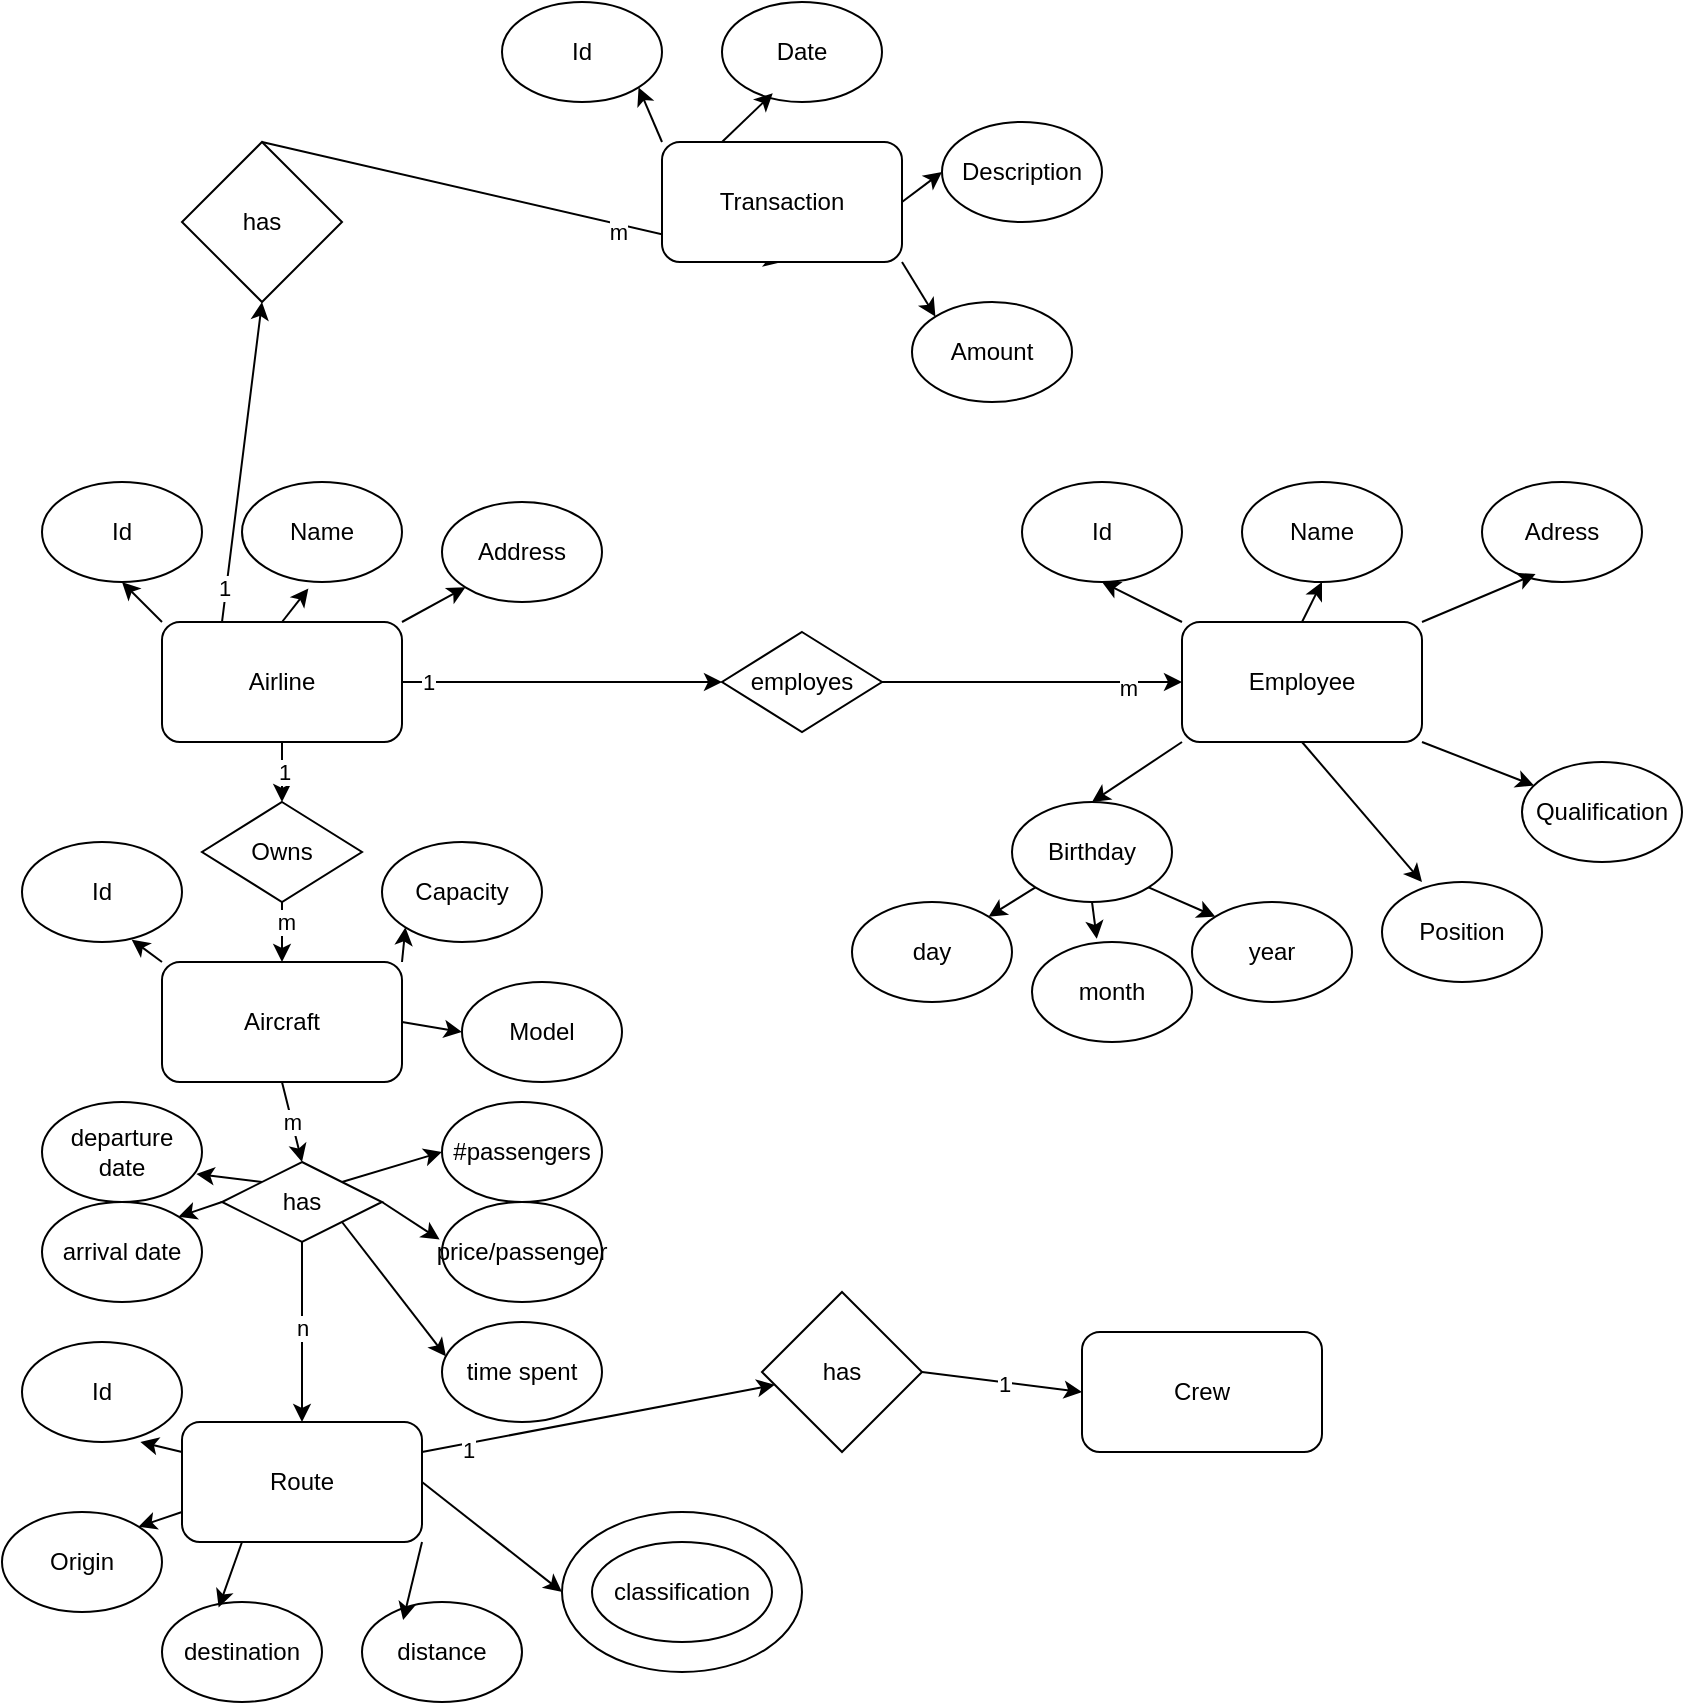 <mxfile>
    <diagram id="rswDbemwVoUznKiWICiE" name="Page-1">
        <mxGraphModel dx="2423" dy="1018" grid="1" gridSize="10" guides="1" tooltips="1" connect="1" arrows="1" fold="1" page="1" pageScale="1" pageWidth="1100" pageHeight="1700" math="0" shadow="0">
            <root>
                <mxCell id="0"/>
                <mxCell id="1" parent="0"/>
                <mxCell id="4" style="edgeStyle=none;html=1;exitX=0;exitY=0;exitDx=0;exitDy=0;entryX=0.5;entryY=1;entryDx=0;entryDy=0;" edge="1" parent="1" source="2" target="3">
                    <mxGeometry relative="1" as="geometry"/>
                </mxCell>
                <mxCell id="8" style="edgeStyle=none;html=1;exitX=1;exitY=0;exitDx=0;exitDy=0;entryX=0;entryY=1;entryDx=0;entryDy=0;" edge="1" parent="1" source="2" target="6">
                    <mxGeometry relative="1" as="geometry"/>
                </mxCell>
                <mxCell id="10" style="edgeStyle=none;html=1;exitX=1;exitY=0.5;exitDx=0;exitDy=0;entryX=0;entryY=0.5;entryDx=0;entryDy=0;" edge="1" parent="1" source="2" target="9">
                    <mxGeometry relative="1" as="geometry"/>
                </mxCell>
                <mxCell id="17" value="1" style="edgeLabel;html=1;align=center;verticalAlign=middle;resizable=0;points=[];" vertex="1" connectable="0" parent="10">
                    <mxGeometry x="-0.845" relative="1" as="geometry">
                        <mxPoint as="offset"/>
                    </mxGeometry>
                </mxCell>
                <mxCell id="35" style="edgeStyle=none;html=1;exitX=0.5;exitY=1;exitDx=0;exitDy=0;entryX=0.5;entryY=0;entryDx=0;entryDy=0;" edge="1" parent="1" source="2" target="34">
                    <mxGeometry relative="1" as="geometry"/>
                </mxCell>
                <mxCell id="43" value="1" style="edgeLabel;html=1;align=center;verticalAlign=middle;resizable=0;points=[];" vertex="1" connectable="0" parent="35">
                    <mxGeometry x="-0.027" y="1" relative="1" as="geometry">
                        <mxPoint as="offset"/>
                    </mxGeometry>
                </mxCell>
                <mxCell id="84" style="edgeStyle=none;html=1;exitX=0.25;exitY=0;exitDx=0;exitDy=0;entryX=0.5;entryY=1;entryDx=0;entryDy=0;" edge="1" parent="1" source="2" target="83">
                    <mxGeometry relative="1" as="geometry"/>
                </mxCell>
                <mxCell id="85" value="1" style="edgeLabel;html=1;align=center;verticalAlign=middle;resizable=0;points=[];" vertex="1" connectable="0" parent="84">
                    <mxGeometry x="-0.784" y="1" relative="1" as="geometry">
                        <mxPoint as="offset"/>
                    </mxGeometry>
                </mxCell>
                <mxCell id="2" value="Airline" style="rounded=1;whiteSpace=wrap;html=1;" vertex="1" parent="1">
                    <mxGeometry x="110" y="510" width="120" height="60" as="geometry"/>
                </mxCell>
                <mxCell id="3" value="Id" style="ellipse;whiteSpace=wrap;html=1;" vertex="1" parent="1">
                    <mxGeometry x="50" y="440" width="80" height="50" as="geometry"/>
                </mxCell>
                <mxCell id="5" value="Name" style="ellipse;whiteSpace=wrap;html=1;" vertex="1" parent="1">
                    <mxGeometry x="150" y="440" width="80" height="50" as="geometry"/>
                </mxCell>
                <mxCell id="6" value="Address" style="ellipse;whiteSpace=wrap;html=1;" vertex="1" parent="1">
                    <mxGeometry x="250" y="450" width="80" height="50" as="geometry"/>
                </mxCell>
                <mxCell id="7" style="edgeStyle=none;html=1;exitX=0.5;exitY=0;exitDx=0;exitDy=0;entryX=0.415;entryY=1.064;entryDx=0;entryDy=0;entryPerimeter=0;" edge="1" parent="1" source="2" target="5">
                    <mxGeometry relative="1" as="geometry"/>
                </mxCell>
                <mxCell id="12" style="edgeStyle=none;html=1;exitX=1;exitY=0.5;exitDx=0;exitDy=0;" edge="1" parent="1" source="9" target="11">
                    <mxGeometry relative="1" as="geometry"/>
                </mxCell>
                <mxCell id="18" value="m" style="edgeLabel;html=1;align=center;verticalAlign=middle;resizable=0;points=[];" vertex="1" connectable="0" parent="12">
                    <mxGeometry x="0.632" y="-3" relative="1" as="geometry">
                        <mxPoint as="offset"/>
                    </mxGeometry>
                </mxCell>
                <mxCell id="9" value="employes" style="rhombus;whiteSpace=wrap;html=1;" vertex="1" parent="1">
                    <mxGeometry x="390" y="515" width="80" height="50" as="geometry"/>
                </mxCell>
                <mxCell id="14" style="edgeStyle=none;html=1;exitX=0;exitY=0;exitDx=0;exitDy=0;entryX=0.5;entryY=1;entryDx=0;entryDy=0;" edge="1" parent="1" source="11" target="13">
                    <mxGeometry relative="1" as="geometry"/>
                </mxCell>
                <mxCell id="19" style="edgeStyle=none;html=1;exitX=0.5;exitY=0;exitDx=0;exitDy=0;entryX=0.5;entryY=1;entryDx=0;entryDy=0;" edge="1" parent="1" source="11" target="15">
                    <mxGeometry relative="1" as="geometry"/>
                </mxCell>
                <mxCell id="22" style="edgeStyle=none;html=1;exitX=0;exitY=1;exitDx=0;exitDy=0;entryX=0.5;entryY=0;entryDx=0;entryDy=0;" edge="1" parent="1" source="11" target="21">
                    <mxGeometry relative="1" as="geometry"/>
                </mxCell>
                <mxCell id="32" style="edgeStyle=none;html=1;exitX=1;exitY=1;exitDx=0;exitDy=0;" edge="1" parent="1" source="11" target="31">
                    <mxGeometry relative="1" as="geometry"/>
                </mxCell>
                <mxCell id="11" value="Employee" style="rounded=1;whiteSpace=wrap;html=1;" vertex="1" parent="1">
                    <mxGeometry x="620" y="510" width="120" height="60" as="geometry"/>
                </mxCell>
                <mxCell id="13" value="Id" style="ellipse;whiteSpace=wrap;html=1;" vertex="1" parent="1">
                    <mxGeometry x="540" y="440" width="80" height="50" as="geometry"/>
                </mxCell>
                <mxCell id="15" value="Name" style="ellipse;whiteSpace=wrap;html=1;" vertex="1" parent="1">
                    <mxGeometry x="650" y="440" width="80" height="50" as="geometry"/>
                </mxCell>
                <mxCell id="16" value="Adress" style="ellipse;whiteSpace=wrap;html=1;" vertex="1" parent="1">
                    <mxGeometry x="770" y="440" width="80" height="50" as="geometry"/>
                </mxCell>
                <mxCell id="20" style="edgeStyle=none;html=1;exitX=1;exitY=0;exitDx=0;exitDy=0;entryX=0.335;entryY=0.92;entryDx=0;entryDy=0;entryPerimeter=0;" edge="1" parent="1" source="11" target="16">
                    <mxGeometry relative="1" as="geometry"/>
                </mxCell>
                <mxCell id="26" style="edgeStyle=none;html=1;exitX=0;exitY=1;exitDx=0;exitDy=0;entryX=1;entryY=0;entryDx=0;entryDy=0;" edge="1" parent="1" source="21" target="23">
                    <mxGeometry relative="1" as="geometry"/>
                </mxCell>
                <mxCell id="28" style="edgeStyle=none;html=1;exitX=1;exitY=1;exitDx=0;exitDy=0;entryX=0;entryY=0;entryDx=0;entryDy=0;" edge="1" parent="1" source="21" target="24">
                    <mxGeometry relative="1" as="geometry"/>
                </mxCell>
                <mxCell id="21" value="Birthday" style="ellipse;whiteSpace=wrap;html=1;" vertex="1" parent="1">
                    <mxGeometry x="535" y="600" width="80" height="50" as="geometry"/>
                </mxCell>
                <mxCell id="23" value="day" style="ellipse;whiteSpace=wrap;html=1;" vertex="1" parent="1">
                    <mxGeometry x="455" y="650" width="80" height="50" as="geometry"/>
                </mxCell>
                <mxCell id="24" value="year" style="ellipse;whiteSpace=wrap;html=1;" vertex="1" parent="1">
                    <mxGeometry x="625" y="650" width="80" height="50" as="geometry"/>
                </mxCell>
                <mxCell id="25" value="month" style="ellipse;whiteSpace=wrap;html=1;" vertex="1" parent="1">
                    <mxGeometry x="545" y="670" width="80" height="50" as="geometry"/>
                </mxCell>
                <mxCell id="27" style="edgeStyle=none;html=1;exitX=0.5;exitY=1;exitDx=0;exitDy=0;entryX=0.405;entryY=-0.032;entryDx=0;entryDy=0;entryPerimeter=0;" edge="1" parent="1" source="21" target="25">
                    <mxGeometry relative="1" as="geometry"/>
                </mxCell>
                <mxCell id="29" value="Position" style="ellipse;whiteSpace=wrap;html=1;" vertex="1" parent="1">
                    <mxGeometry x="720" y="640" width="80" height="50" as="geometry"/>
                </mxCell>
                <mxCell id="30" style="edgeStyle=none;html=1;exitX=0.5;exitY=1;exitDx=0;exitDy=0;entryX=0.25;entryY=0;entryDx=0;entryDy=0;entryPerimeter=0;" edge="1" parent="1" source="11" target="29">
                    <mxGeometry relative="1" as="geometry"/>
                </mxCell>
                <mxCell id="31" value="Qualification" style="ellipse;whiteSpace=wrap;html=1;" vertex="1" parent="1">
                    <mxGeometry x="790" y="580" width="80" height="50" as="geometry"/>
                </mxCell>
                <mxCell id="41" style="edgeStyle=none;html=1;exitX=1;exitY=0;exitDx=0;exitDy=0;entryX=0;entryY=1;entryDx=0;entryDy=0;" edge="1" parent="1" source="33" target="38">
                    <mxGeometry relative="1" as="geometry"/>
                </mxCell>
                <mxCell id="42" style="edgeStyle=none;html=1;exitX=1;exitY=0.5;exitDx=0;exitDy=0;entryX=0;entryY=0.5;entryDx=0;entryDy=0;" edge="1" parent="1" source="33" target="39">
                    <mxGeometry relative="1" as="geometry"/>
                </mxCell>
                <mxCell id="47" style="edgeStyle=none;html=1;exitX=0.5;exitY=1;exitDx=0;exitDy=0;entryX=0.5;entryY=0;entryDx=0;entryDy=0;" edge="1" parent="1" source="33" target="46">
                    <mxGeometry relative="1" as="geometry"/>
                </mxCell>
                <mxCell id="49" value="m" style="edgeLabel;html=1;align=center;verticalAlign=middle;resizable=0;points=[];" vertex="1" connectable="0" parent="47">
                    <mxGeometry x="-0.027" relative="1" as="geometry">
                        <mxPoint as="offset"/>
                    </mxGeometry>
                </mxCell>
                <mxCell id="33" value="Aircraft" style="rounded=1;whiteSpace=wrap;html=1;" vertex="1" parent="1">
                    <mxGeometry x="110" y="680" width="120" height="60" as="geometry"/>
                </mxCell>
                <mxCell id="36" style="edgeStyle=none;html=1;exitX=0.5;exitY=1;exitDx=0;exitDy=0;entryX=0.5;entryY=0;entryDx=0;entryDy=0;" edge="1" parent="1" source="34" target="33">
                    <mxGeometry relative="1" as="geometry"/>
                </mxCell>
                <mxCell id="44" value="m" style="edgeLabel;html=1;align=center;verticalAlign=middle;resizable=0;points=[];" vertex="1" connectable="0" parent="36">
                    <mxGeometry x="-0.36" y="2" relative="1" as="geometry">
                        <mxPoint as="offset"/>
                    </mxGeometry>
                </mxCell>
                <mxCell id="34" value="Owns" style="rhombus;whiteSpace=wrap;html=1;" vertex="1" parent="1">
                    <mxGeometry x="130" y="600" width="80" height="50" as="geometry"/>
                </mxCell>
                <mxCell id="37" value="Id" style="ellipse;whiteSpace=wrap;html=1;" vertex="1" parent="1">
                    <mxGeometry x="40" y="620" width="80" height="50" as="geometry"/>
                </mxCell>
                <mxCell id="38" value="Capacity" style="ellipse;whiteSpace=wrap;html=1;" vertex="1" parent="1">
                    <mxGeometry x="220" y="620" width="80" height="50" as="geometry"/>
                </mxCell>
                <mxCell id="39" value="Model" style="ellipse;whiteSpace=wrap;html=1;" vertex="1" parent="1">
                    <mxGeometry x="260" y="690" width="80" height="50" as="geometry"/>
                </mxCell>
                <mxCell id="40" style="edgeStyle=none;html=1;exitX=0;exitY=0;exitDx=0;exitDy=0;entryX=0.685;entryY=0.976;entryDx=0;entryDy=0;entryPerimeter=0;" edge="1" parent="1" source="33" target="37">
                    <mxGeometry relative="1" as="geometry"/>
                </mxCell>
                <mxCell id="71" style="edgeStyle=none;html=1;exitX=0;exitY=0.75;exitDx=0;exitDy=0;entryX=1;entryY=0;entryDx=0;entryDy=0;" edge="1" parent="1" source="45" target="67">
                    <mxGeometry relative="1" as="geometry"/>
                </mxCell>
                <mxCell id="76" style="edgeStyle=none;html=1;exitX=1;exitY=0.5;exitDx=0;exitDy=0;entryX=0;entryY=0.5;entryDx=0;entryDy=0;" edge="1" parent="1" source="45" target="75">
                    <mxGeometry relative="1" as="geometry"/>
                </mxCell>
                <mxCell id="79" style="edgeStyle=none;html=1;exitX=1;exitY=0.25;exitDx=0;exitDy=0;" edge="1" parent="1" source="45" target="78">
                    <mxGeometry relative="1" as="geometry"/>
                </mxCell>
                <mxCell id="81" value="1" style="edgeLabel;html=1;align=center;verticalAlign=middle;resizable=0;points=[];" vertex="1" connectable="0" parent="79">
                    <mxGeometry x="-0.749" y="-3" relative="1" as="geometry">
                        <mxPoint as="offset"/>
                    </mxGeometry>
                </mxCell>
                <mxCell id="45" value="Route" style="rounded=1;whiteSpace=wrap;html=1;" vertex="1" parent="1">
                    <mxGeometry x="120" y="910" width="120" height="60" as="geometry"/>
                </mxCell>
                <mxCell id="48" style="edgeStyle=none;html=1;exitX=0.5;exitY=1;exitDx=0;exitDy=0;entryX=0.5;entryY=0;entryDx=0;entryDy=0;" edge="1" parent="1" source="46" target="45">
                    <mxGeometry relative="1" as="geometry"/>
                </mxCell>
                <mxCell id="50" value="n" style="edgeLabel;html=1;align=center;verticalAlign=middle;resizable=0;points=[];" vertex="1" connectable="0" parent="48">
                    <mxGeometry x="-0.04" relative="1" as="geometry">
                        <mxPoint as="offset"/>
                    </mxGeometry>
                </mxCell>
                <mxCell id="63" style="edgeStyle=none;html=1;exitX=0;exitY=0.5;exitDx=0;exitDy=0;entryX=1;entryY=0;entryDx=0;entryDy=0;" edge="1" parent="1" source="46" target="60">
                    <mxGeometry relative="1" as="geometry"/>
                </mxCell>
                <mxCell id="64" style="edgeStyle=none;html=1;exitX=1;exitY=0;exitDx=0;exitDy=0;entryX=0;entryY=0.5;entryDx=0;entryDy=0;" edge="1" parent="1" source="46" target="53">
                    <mxGeometry relative="1" as="geometry"/>
                </mxCell>
                <mxCell id="46" value="has" style="rhombus;whiteSpace=wrap;html=1;" vertex="1" parent="1">
                    <mxGeometry x="140" y="780" width="80" height="40" as="geometry"/>
                </mxCell>
                <mxCell id="51" value="Id" style="ellipse;whiteSpace=wrap;html=1;" vertex="1" parent="1">
                    <mxGeometry x="40" y="870" width="80" height="50" as="geometry"/>
                </mxCell>
                <mxCell id="52" style="edgeStyle=none;html=1;exitX=0;exitY=0.25;exitDx=0;exitDy=0;entryX=0.74;entryY=1;entryDx=0;entryDy=0;entryPerimeter=0;" edge="1" parent="1" source="45" target="51">
                    <mxGeometry relative="1" as="geometry"/>
                </mxCell>
                <mxCell id="53" value="#passengers" style="ellipse;whiteSpace=wrap;html=1;" vertex="1" parent="1">
                    <mxGeometry x="250" y="750" width="80" height="50" as="geometry"/>
                </mxCell>
                <mxCell id="56" value="price/passenger" style="ellipse;whiteSpace=wrap;html=1;" vertex="1" parent="1">
                    <mxGeometry x="250" y="800" width="80" height="50" as="geometry"/>
                </mxCell>
                <mxCell id="58" value="departure date" style="ellipse;whiteSpace=wrap;html=1;" vertex="1" parent="1">
                    <mxGeometry x="50" y="750" width="80" height="50" as="geometry"/>
                </mxCell>
                <mxCell id="59" style="edgeStyle=none;html=1;exitX=0;exitY=0;exitDx=0;exitDy=0;entryX=0.965;entryY=0.72;entryDx=0;entryDy=0;entryPerimeter=0;" edge="1" parent="1" source="46" target="58">
                    <mxGeometry relative="1" as="geometry"/>
                </mxCell>
                <mxCell id="60" value="arrival date" style="ellipse;whiteSpace=wrap;html=1;" vertex="1" parent="1">
                    <mxGeometry x="50" y="800" width="80" height="50" as="geometry"/>
                </mxCell>
                <mxCell id="62" value="time spent" style="ellipse;whiteSpace=wrap;html=1;" vertex="1" parent="1">
                    <mxGeometry x="250" y="860" width="80" height="50" as="geometry"/>
                </mxCell>
                <mxCell id="65" style="edgeStyle=none;html=1;exitX=1;exitY=0.5;exitDx=0;exitDy=0;entryX=-0.015;entryY=0.376;entryDx=0;entryDy=0;entryPerimeter=0;" edge="1" parent="1" source="46" target="56">
                    <mxGeometry relative="1" as="geometry"/>
                </mxCell>
                <mxCell id="66" style="edgeStyle=none;html=1;exitX=1;exitY=1;exitDx=0;exitDy=0;entryX=0.025;entryY=0.344;entryDx=0;entryDy=0;entryPerimeter=0;" edge="1" parent="1" source="46" target="62">
                    <mxGeometry relative="1" as="geometry"/>
                </mxCell>
                <mxCell id="67" value="Origin" style="ellipse;whiteSpace=wrap;html=1;" vertex="1" parent="1">
                    <mxGeometry x="30" y="955" width="80" height="50" as="geometry"/>
                </mxCell>
                <mxCell id="68" value="distance" style="ellipse;whiteSpace=wrap;html=1;" vertex="1" parent="1">
                    <mxGeometry x="210" y="1000" width="80" height="50" as="geometry"/>
                </mxCell>
                <mxCell id="69" value="destination" style="ellipse;whiteSpace=wrap;html=1;" vertex="1" parent="1">
                    <mxGeometry x="110" y="1000" width="80" height="50" as="geometry"/>
                </mxCell>
                <mxCell id="70" value="classification" style="ellipse;whiteSpace=wrap;html=1;" vertex="1" parent="1">
                    <mxGeometry x="325" y="970" width="90" height="50" as="geometry"/>
                </mxCell>
                <mxCell id="72" style="edgeStyle=none;html=1;exitX=0.25;exitY=1;exitDx=0;exitDy=0;entryX=0.354;entryY=0.056;entryDx=0;entryDy=0;entryPerimeter=0;" edge="1" parent="1" source="45" target="69">
                    <mxGeometry relative="1" as="geometry"/>
                </mxCell>
                <mxCell id="73" style="edgeStyle=none;html=1;exitX=1;exitY=1;exitDx=0;exitDy=0;entryX=0.257;entryY=0.181;entryDx=0;entryDy=0;entryPerimeter=0;" edge="1" parent="1" source="45" target="68">
                    <mxGeometry relative="1" as="geometry"/>
                </mxCell>
                <mxCell id="75" value="" style="ellipse;whiteSpace=wrap;html=1;fillColor=none;" vertex="1" parent="1">
                    <mxGeometry x="310" y="955" width="120" height="80" as="geometry"/>
                </mxCell>
                <mxCell id="77" value="Crew" style="rounded=1;whiteSpace=wrap;html=1;" vertex="1" parent="1">
                    <mxGeometry x="570" y="865" width="120" height="60" as="geometry"/>
                </mxCell>
                <mxCell id="80" style="edgeStyle=none;html=1;exitX=1;exitY=0.5;exitDx=0;exitDy=0;entryX=0;entryY=0.5;entryDx=0;entryDy=0;" edge="1" parent="1" source="78" target="77">
                    <mxGeometry relative="1" as="geometry"/>
                </mxCell>
                <mxCell id="82" value="1" style="edgeLabel;html=1;align=center;verticalAlign=middle;resizable=0;points=[];" vertex="1" connectable="0" parent="80">
                    <mxGeometry x="0.028" y="-1" relative="1" as="geometry">
                        <mxPoint as="offset"/>
                    </mxGeometry>
                </mxCell>
                <mxCell id="78" value="has" style="rhombus;whiteSpace=wrap;html=1;" vertex="1" parent="1">
                    <mxGeometry x="410" y="845" width="80" height="80" as="geometry"/>
                </mxCell>
                <mxCell id="87" style="edgeStyle=none;html=1;exitX=0.5;exitY=0;exitDx=0;exitDy=0;entryX=0.5;entryY=1;entryDx=0;entryDy=0;" edge="1" parent="1" source="83" target="86">
                    <mxGeometry relative="1" as="geometry"/>
                </mxCell>
                <mxCell id="88" value="m" style="edgeLabel;html=1;align=center;verticalAlign=middle;resizable=0;points=[];" vertex="1" connectable="0" parent="87">
                    <mxGeometry x="0.373" y="-4" relative="1" as="geometry">
                        <mxPoint as="offset"/>
                    </mxGeometry>
                </mxCell>
                <mxCell id="83" value="has" style="rhombus;whiteSpace=wrap;html=1;" vertex="1" parent="1">
                    <mxGeometry x="120" y="270" width="80" height="80" as="geometry"/>
                </mxCell>
                <mxCell id="90" style="edgeStyle=none;html=1;exitX=0;exitY=0;exitDx=0;exitDy=0;entryX=1;entryY=1;entryDx=0;entryDy=0;" edge="1" parent="1" source="86" target="89">
                    <mxGeometry relative="1" as="geometry"/>
                </mxCell>
                <mxCell id="95" style="edgeStyle=none;html=1;exitX=1;exitY=0.5;exitDx=0;exitDy=0;entryX=0;entryY=0.5;entryDx=0;entryDy=0;" edge="1" parent="1" source="86" target="92">
                    <mxGeometry relative="1" as="geometry"/>
                </mxCell>
                <mxCell id="96" style="edgeStyle=none;html=1;exitX=1;exitY=1;exitDx=0;exitDy=0;entryX=0;entryY=0;entryDx=0;entryDy=0;" edge="1" parent="1" source="86" target="93">
                    <mxGeometry relative="1" as="geometry"/>
                </mxCell>
                <mxCell id="86" value="Transaction" style="rounded=1;whiteSpace=wrap;html=1;" vertex="1" parent="1">
                    <mxGeometry x="360" y="270" width="120" height="60" as="geometry"/>
                </mxCell>
                <mxCell id="89" value="Id" style="ellipse;whiteSpace=wrap;html=1;" vertex="1" parent="1">
                    <mxGeometry x="280" y="200" width="80" height="50" as="geometry"/>
                </mxCell>
                <mxCell id="91" value="Date" style="ellipse;whiteSpace=wrap;html=1;" vertex="1" parent="1">
                    <mxGeometry x="390" y="200" width="80" height="50" as="geometry"/>
                </mxCell>
                <mxCell id="92" value="Description" style="ellipse;whiteSpace=wrap;html=1;" vertex="1" parent="1">
                    <mxGeometry x="500" y="260" width="80" height="50" as="geometry"/>
                </mxCell>
                <mxCell id="93" value="Amount" style="ellipse;whiteSpace=wrap;html=1;" vertex="1" parent="1">
                    <mxGeometry x="485" y="350" width="80" height="50" as="geometry"/>
                </mxCell>
                <mxCell id="94" style="edgeStyle=none;html=1;exitX=0.25;exitY=0;exitDx=0;exitDy=0;entryX=0.317;entryY=0.913;entryDx=0;entryDy=0;entryPerimeter=0;" edge="1" parent="1" source="86" target="91">
                    <mxGeometry relative="1" as="geometry"/>
                </mxCell>
            </root>
        </mxGraphModel>
    </diagram>
</mxfile>